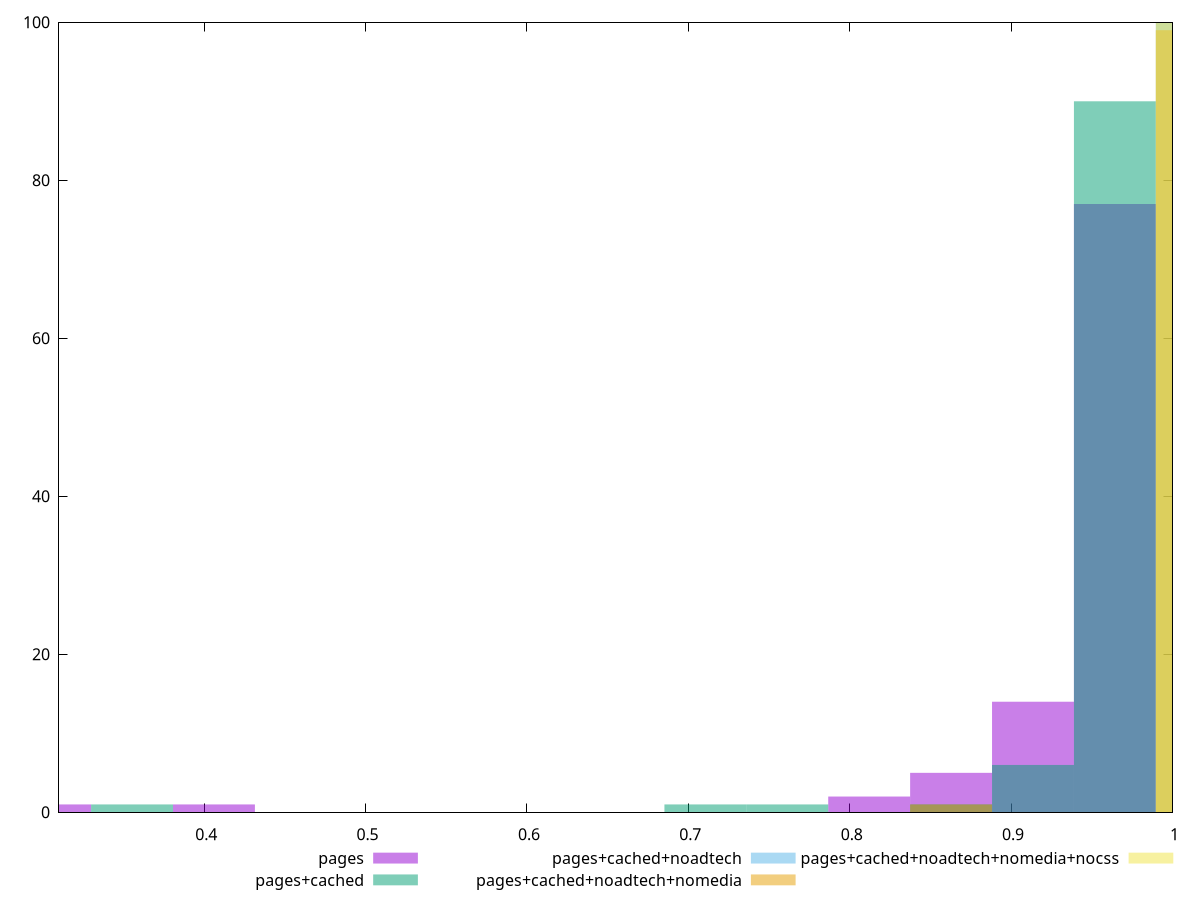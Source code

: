 reset

$pages <<EOF
0.4060214270370626 1
0.304516070277797 1
0.9135482108333909 14
0.9643008892130237 77
0.8627955324537581 5
0.8120428540741252 2
EOF

$pagesCached <<EOF
0.3552687486574298 1
0.9643008892130237 90
0.8627955324537581 1
0.9135482108333909 6
0.7612901756944924 1
0.7105374973148596 1
EOF

$pagesCachedNoadtech <<EOF
1.0150535675926566 100
EOF

$pagesCachedNoadtechNomedia <<EOF
1.0150535675926566 99
0.8627955324537581 1
EOF

$pagesCachedNoadtechNomediaNocss <<EOF
1.0150535675926566 100
EOF

set key outside below
set boxwidth 0.05075267837963283
set xrange [0.31:1]
set yrange [0:100]
set trange [0:100]
set style fill transparent solid 0.5 noborder
set terminal svg size 640, 530 enhanced background rgb 'white'
set output "report_00026_2021-02-22T21:38:55.199Z/total-blocking-time/comparison/histogram/all_score.svg"

plot $pages title "pages" with boxes, \
     $pagesCached title "pages+cached" with boxes, \
     $pagesCachedNoadtech title "pages+cached+noadtech" with boxes, \
     $pagesCachedNoadtechNomedia title "pages+cached+noadtech+nomedia" with boxes, \
     $pagesCachedNoadtechNomediaNocss title "pages+cached+noadtech+nomedia+nocss" with boxes

reset
